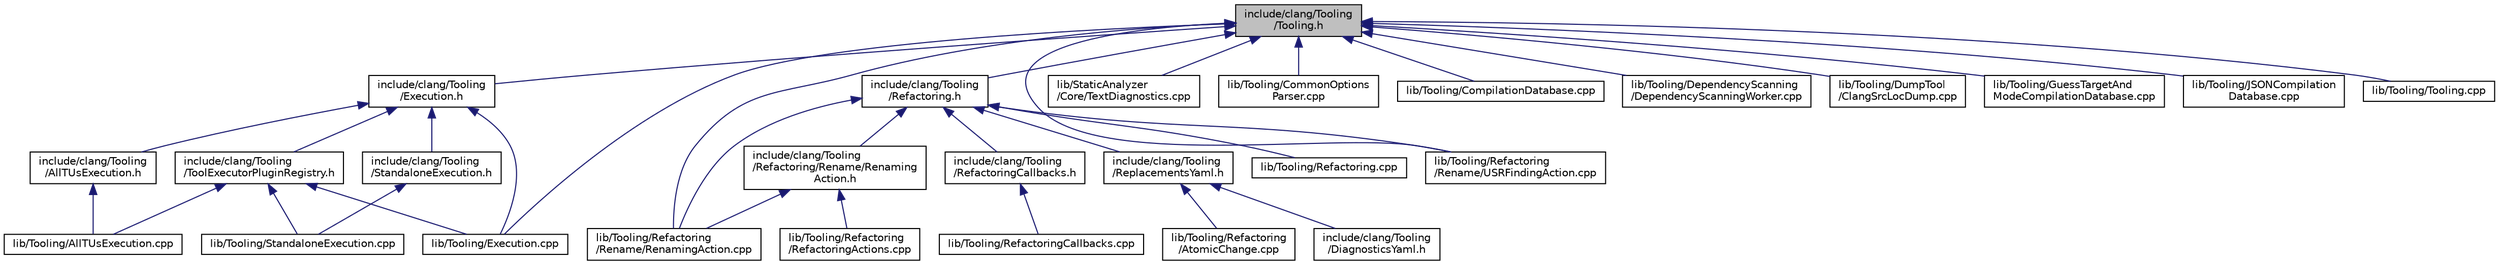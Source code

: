 digraph "include/clang/Tooling/Tooling.h"
{
 // LATEX_PDF_SIZE
  bgcolor="transparent";
  edge [fontname="Helvetica",fontsize="10",labelfontname="Helvetica",labelfontsize="10"];
  node [fontname="Helvetica",fontsize="10",shape=record];
  Node1 [label="include/clang/Tooling\l/Tooling.h",height=0.2,width=0.4,color="black", fillcolor="grey75", style="filled", fontcolor="black",tooltip=" "];
  Node1 -> Node2 [dir="back",color="midnightblue",fontsize="10",style="solid",fontname="Helvetica"];
  Node2 [label="include/clang/Tooling\l/Execution.h",height=0.2,width=0.4,color="black",URL="$Execution_8h.html",tooltip=" "];
  Node2 -> Node3 [dir="back",color="midnightblue",fontsize="10",style="solid",fontname="Helvetica"];
  Node3 [label="include/clang/Tooling\l/AllTUsExecution.h",height=0.2,width=0.4,color="black",URL="$AllTUsExecution_8h.html",tooltip=" "];
  Node3 -> Node4 [dir="back",color="midnightblue",fontsize="10",style="solid",fontname="Helvetica"];
  Node4 [label="lib/Tooling/AllTUsExecution.cpp",height=0.2,width=0.4,color="black",URL="$AllTUsExecution_8cpp.html",tooltip=" "];
  Node2 -> Node5 [dir="back",color="midnightblue",fontsize="10",style="solid",fontname="Helvetica"];
  Node5 [label="include/clang/Tooling\l/StandaloneExecution.h",height=0.2,width=0.4,color="black",URL="$StandaloneExecution_8h.html",tooltip=" "];
  Node5 -> Node6 [dir="back",color="midnightblue",fontsize="10",style="solid",fontname="Helvetica"];
  Node6 [label="lib/Tooling/StandaloneExecution.cpp",height=0.2,width=0.4,color="black",URL="$StandaloneExecution_8cpp.html",tooltip=" "];
  Node2 -> Node7 [dir="back",color="midnightblue",fontsize="10",style="solid",fontname="Helvetica"];
  Node7 [label="include/clang/Tooling\l/ToolExecutorPluginRegistry.h",height=0.2,width=0.4,color="black",URL="$ToolExecutorPluginRegistry_8h.html",tooltip=" "];
  Node7 -> Node4 [dir="back",color="midnightblue",fontsize="10",style="solid",fontname="Helvetica"];
  Node7 -> Node8 [dir="back",color="midnightblue",fontsize="10",style="solid",fontname="Helvetica"];
  Node8 [label="lib/Tooling/Execution.cpp",height=0.2,width=0.4,color="black",URL="$Execution_8cpp.html",tooltip=" "];
  Node7 -> Node6 [dir="back",color="midnightblue",fontsize="10",style="solid",fontname="Helvetica"];
  Node2 -> Node8 [dir="back",color="midnightblue",fontsize="10",style="solid",fontname="Helvetica"];
  Node1 -> Node9 [dir="back",color="midnightblue",fontsize="10",style="solid",fontname="Helvetica"];
  Node9 [label="include/clang/Tooling\l/Refactoring.h",height=0.2,width=0.4,color="black",URL="$Refactoring_8h.html",tooltip=" "];
  Node9 -> Node10 [dir="back",color="midnightblue",fontsize="10",style="solid",fontname="Helvetica"];
  Node10 [label="include/clang/Tooling\l/Refactoring/Rename/Renaming\lAction.h",height=0.2,width=0.4,color="black",URL="$RenamingAction_8h.html",tooltip=" "];
  Node10 -> Node11 [dir="back",color="midnightblue",fontsize="10",style="solid",fontname="Helvetica"];
  Node11 [label="lib/Tooling/Refactoring\l/RefactoringActions.cpp",height=0.2,width=0.4,color="black",URL="$RefactoringActions_8cpp.html",tooltip=" "];
  Node10 -> Node12 [dir="back",color="midnightblue",fontsize="10",style="solid",fontname="Helvetica"];
  Node12 [label="lib/Tooling/Refactoring\l/Rename/RenamingAction.cpp",height=0.2,width=0.4,color="black",URL="$RenamingAction_8cpp.html",tooltip=" "];
  Node9 -> Node13 [dir="back",color="midnightblue",fontsize="10",style="solid",fontname="Helvetica"];
  Node13 [label="include/clang/Tooling\l/RefactoringCallbacks.h",height=0.2,width=0.4,color="black",URL="$RefactoringCallbacks_8h.html",tooltip=" "];
  Node13 -> Node14 [dir="back",color="midnightblue",fontsize="10",style="solid",fontname="Helvetica"];
  Node14 [label="lib/Tooling/RefactoringCallbacks.cpp",height=0.2,width=0.4,color="black",URL="$RefactoringCallbacks_8cpp.html",tooltip=" "];
  Node9 -> Node15 [dir="back",color="midnightblue",fontsize="10",style="solid",fontname="Helvetica"];
  Node15 [label="include/clang/Tooling\l/ReplacementsYaml.h",height=0.2,width=0.4,color="black",URL="$ReplacementsYaml_8h.html",tooltip=" "];
  Node15 -> Node16 [dir="back",color="midnightblue",fontsize="10",style="solid",fontname="Helvetica"];
  Node16 [label="include/clang/Tooling\l/DiagnosticsYaml.h",height=0.2,width=0.4,color="black",URL="$DiagnosticsYaml_8h.html",tooltip=" "];
  Node15 -> Node17 [dir="back",color="midnightblue",fontsize="10",style="solid",fontname="Helvetica"];
  Node17 [label="lib/Tooling/Refactoring\l/AtomicChange.cpp",height=0.2,width=0.4,color="black",URL="$AtomicChange_8cpp.html",tooltip=" "];
  Node9 -> Node12 [dir="back",color="midnightblue",fontsize="10",style="solid",fontname="Helvetica"];
  Node9 -> Node18 [dir="back",color="midnightblue",fontsize="10",style="solid",fontname="Helvetica"];
  Node18 [label="lib/Tooling/Refactoring\l/Rename/USRFindingAction.cpp",height=0.2,width=0.4,color="black",URL="$USRFindingAction_8cpp.html",tooltip=" "];
  Node9 -> Node19 [dir="back",color="midnightblue",fontsize="10",style="solid",fontname="Helvetica"];
  Node19 [label="lib/Tooling/Refactoring.cpp",height=0.2,width=0.4,color="black",URL="$Refactoring_8cpp.html",tooltip=" "];
  Node1 -> Node20 [dir="back",color="midnightblue",fontsize="10",style="solid",fontname="Helvetica"];
  Node20 [label="lib/StaticAnalyzer\l/Core/TextDiagnostics.cpp",height=0.2,width=0.4,color="black",URL="$TextDiagnostics_8cpp.html",tooltip=" "];
  Node1 -> Node21 [dir="back",color="midnightblue",fontsize="10",style="solid",fontname="Helvetica"];
  Node21 [label="lib/Tooling/CommonOptions\lParser.cpp",height=0.2,width=0.4,color="black",URL="$CommonOptionsParser_8cpp.html",tooltip=" "];
  Node1 -> Node22 [dir="back",color="midnightblue",fontsize="10",style="solid",fontname="Helvetica"];
  Node22 [label="lib/Tooling/CompilationDatabase.cpp",height=0.2,width=0.4,color="black",URL="$CompilationDatabase_8cpp.html",tooltip=" "];
  Node1 -> Node23 [dir="back",color="midnightblue",fontsize="10",style="solid",fontname="Helvetica"];
  Node23 [label="lib/Tooling/DependencyScanning\l/DependencyScanningWorker.cpp",height=0.2,width=0.4,color="black",URL="$DependencyScanningWorker_8cpp.html",tooltip=" "];
  Node1 -> Node24 [dir="back",color="midnightblue",fontsize="10",style="solid",fontname="Helvetica"];
  Node24 [label="lib/Tooling/DumpTool\l/ClangSrcLocDump.cpp",height=0.2,width=0.4,color="black",URL="$ClangSrcLocDump_8cpp.html",tooltip=" "];
  Node1 -> Node8 [dir="back",color="midnightblue",fontsize="10",style="solid",fontname="Helvetica"];
  Node1 -> Node25 [dir="back",color="midnightblue",fontsize="10",style="solid",fontname="Helvetica"];
  Node25 [label="lib/Tooling/GuessTargetAnd\lModeCompilationDatabase.cpp",height=0.2,width=0.4,color="black",URL="$GuessTargetAndModeCompilationDatabase_8cpp.html",tooltip=" "];
  Node1 -> Node26 [dir="back",color="midnightblue",fontsize="10",style="solid",fontname="Helvetica"];
  Node26 [label="lib/Tooling/JSONCompilation\lDatabase.cpp",height=0.2,width=0.4,color="black",URL="$JSONCompilationDatabase_8cpp.html",tooltip=" "];
  Node1 -> Node12 [dir="back",color="midnightblue",fontsize="10",style="solid",fontname="Helvetica"];
  Node1 -> Node18 [dir="back",color="midnightblue",fontsize="10",style="solid",fontname="Helvetica"];
  Node1 -> Node27 [dir="back",color="midnightblue",fontsize="10",style="solid",fontname="Helvetica"];
  Node27 [label="lib/Tooling/Tooling.cpp",height=0.2,width=0.4,color="black",URL="$Tooling_8cpp.html",tooltip=" "];
}

